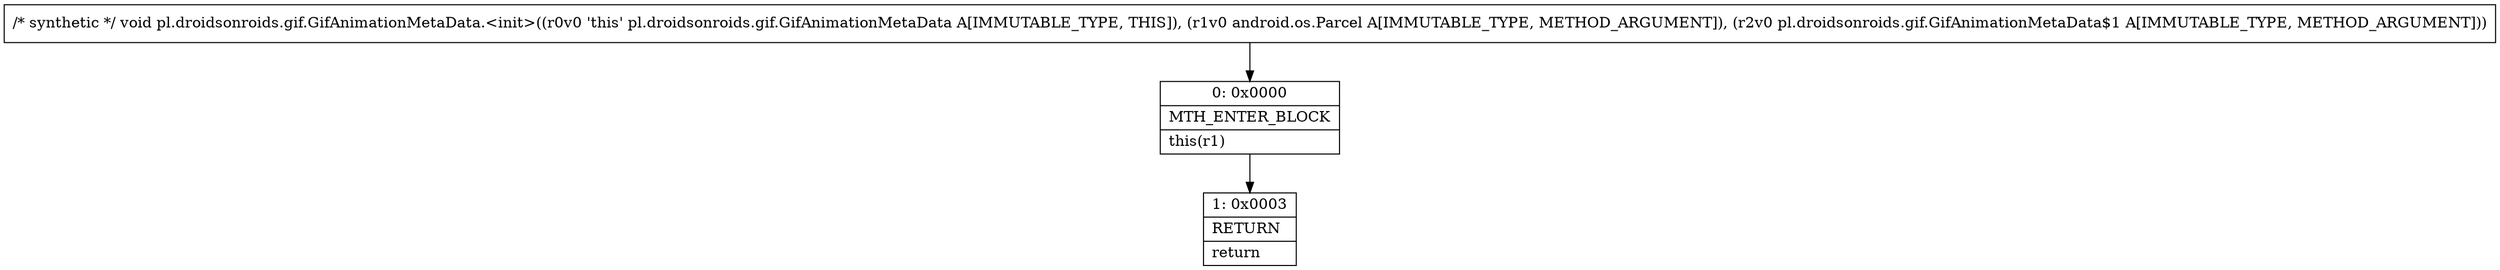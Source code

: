 digraph "CFG forpl.droidsonroids.gif.GifAnimationMetaData.\<init\>(Landroid\/os\/Parcel;Lpl\/droidsonroids\/gif\/GifAnimationMetaData$1;)V" {
Node_0 [shape=record,label="{0\:\ 0x0000|MTH_ENTER_BLOCK\l|this(r1)\l}"];
Node_1 [shape=record,label="{1\:\ 0x0003|RETURN\l|return\l}"];
MethodNode[shape=record,label="{\/* synthetic *\/ void pl.droidsonroids.gif.GifAnimationMetaData.\<init\>((r0v0 'this' pl.droidsonroids.gif.GifAnimationMetaData A[IMMUTABLE_TYPE, THIS]), (r1v0 android.os.Parcel A[IMMUTABLE_TYPE, METHOD_ARGUMENT]), (r2v0 pl.droidsonroids.gif.GifAnimationMetaData$1 A[IMMUTABLE_TYPE, METHOD_ARGUMENT])) }"];
MethodNode -> Node_0;
Node_0 -> Node_1;
}

